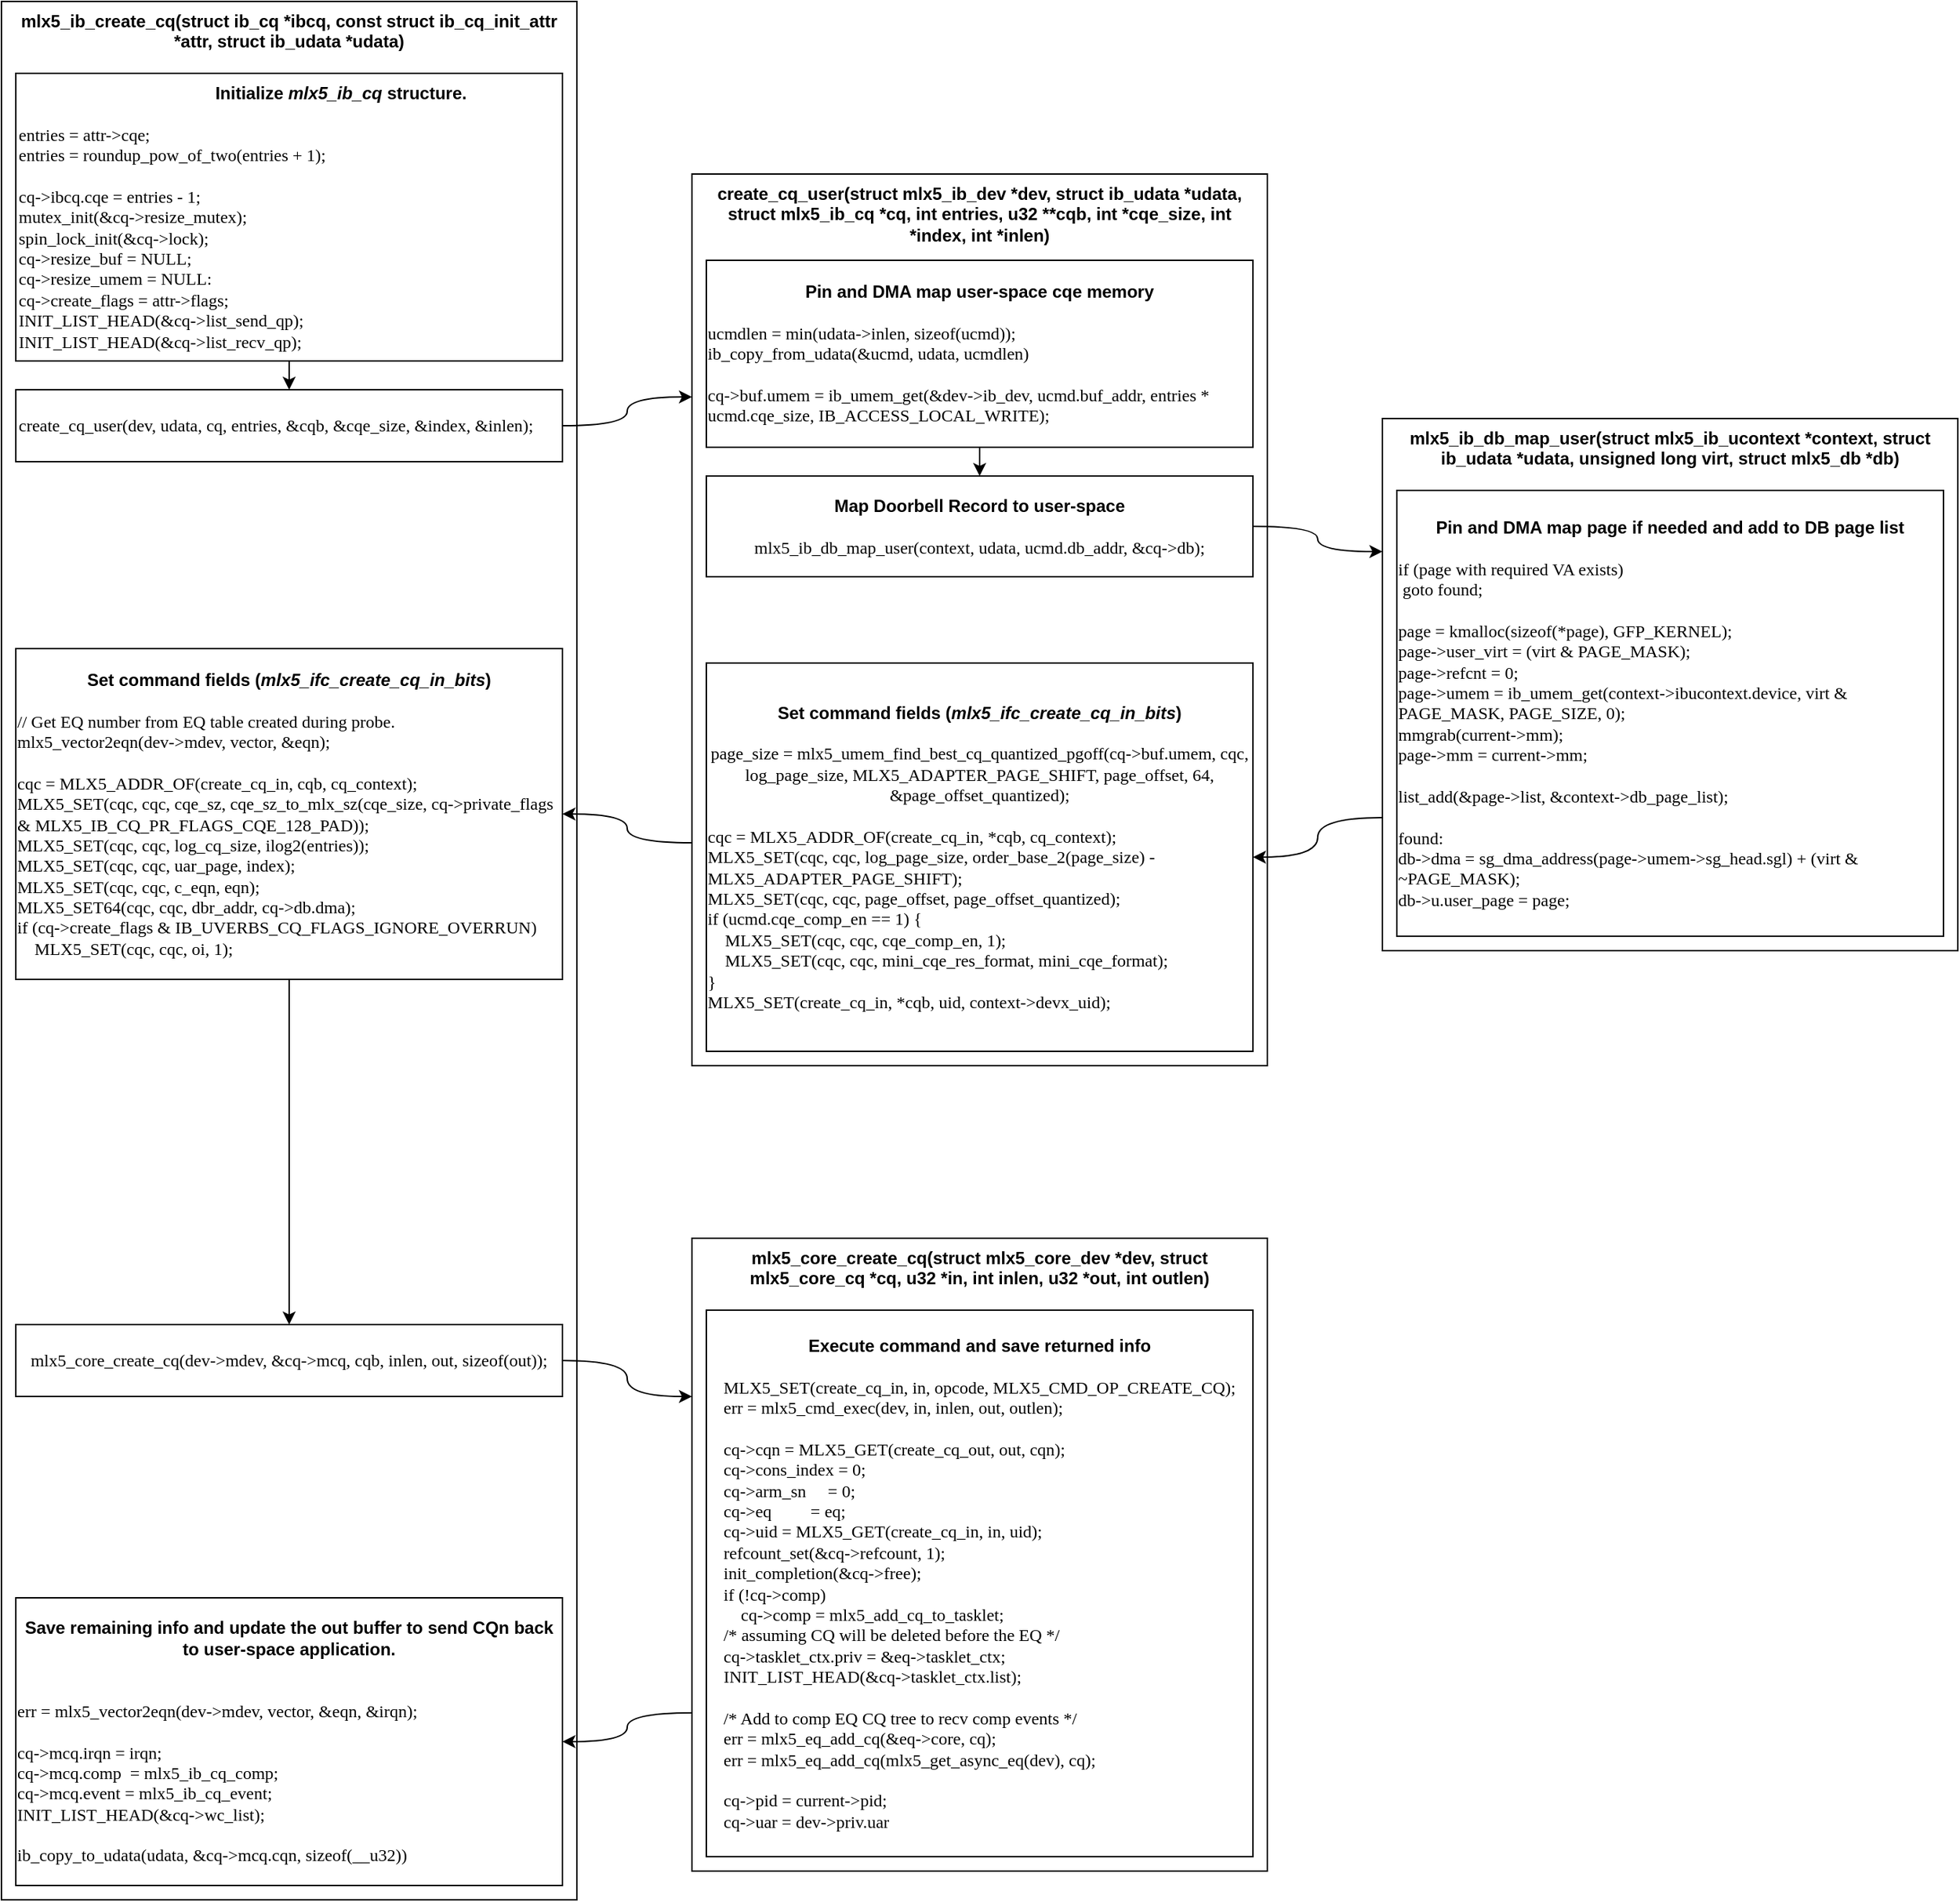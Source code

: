 <mxfile version="17.1.3" type="github">
  <diagram name="CREATE_CQ" id="74e2e168-ea6b-b213-b513-2b3c1d86103e">
    <mxGraphModel dx="868" dy="508" grid="1" gridSize="10" guides="1" tooltips="1" connect="1" arrows="1" fold="1" page="1" pageScale="1" pageWidth="1654" pageHeight="1169" background="none" math="0" shadow="0">
      <root>
        <mxCell id="0" />
        <mxCell id="1" parent="0" />
        <mxCell id="ehqzlcscsCSHqdPRzGeW-19" value="&lt;div&gt;&lt;b&gt;mlx5_ib_create_cq(struct ib_cq *ibcq, const struct ib_cq_init_attr *attr, struct ib_udata *udata)&lt;/b&gt;&lt;/div&gt;" style="rounded=0;whiteSpace=wrap;html=1;verticalAlign=top;" parent="1" vertex="1">
          <mxGeometry x="120" y="40" width="400" height="1320" as="geometry" />
        </mxCell>
        <mxCell id="ehqzlcscsCSHqdPRzGeW-46" style="edgeStyle=orthogonalEdgeStyle;curved=1;rounded=0;orthogonalLoop=1;jettySize=auto;html=1;exitX=0;exitY=0.75;exitDx=0;exitDy=0;entryX=1;entryY=0.5;entryDx=0;entryDy=0;fontFamily=Consolas;fontSource=https%3A%2F%2Ffonts.googleapis.com%2Fcss%3Ffamily%3DConsolas;" parent="1" source="ehqzlcscsCSHqdPRzGeW-20" target="ehqzlcscsCSHqdPRzGeW-45" edge="1">
          <mxGeometry relative="1" as="geometry" />
        </mxCell>
        <mxCell id="ehqzlcscsCSHqdPRzGeW-20" value="&lt;div&gt;&lt;b&gt;create_cq_user(struct mlx5_ib_dev *dev, struct ib_udata *udata, &lt;/b&gt;&lt;/div&gt;&lt;div align=&quot;center&quot;&gt;&lt;b&gt;struct mlx5_ib_cq *cq, int entries, u32 **cqb, int *cqe_size, int &lt;/b&gt;&lt;br&gt;&lt;/div&gt;&lt;b&gt;*index, int *inlen)&lt;/b&gt;" style="rounded=0;whiteSpace=wrap;html=1;verticalAlign=top;" parent="1" vertex="1">
          <mxGeometry x="600" y="160" width="400" height="620" as="geometry" />
        </mxCell>
        <mxCell id="ehqzlcscsCSHqdPRzGeW-43" style="edgeStyle=orthogonalEdgeStyle;curved=1;rounded=0;orthogonalLoop=1;jettySize=auto;html=1;exitX=0;exitY=0.75;exitDx=0;exitDy=0;entryX=1;entryY=0.5;entryDx=0;entryDy=0;fontFamily=Consolas;fontSource=https%3A%2F%2Ffonts.googleapis.com%2Fcss%3Ffamily%3DConsolas;" parent="1" source="ehqzlcscsCSHqdPRzGeW-32" target="ehqzlcscsCSHqdPRzGeW-36" edge="1">
          <mxGeometry relative="1" as="geometry" />
        </mxCell>
        <mxCell id="ehqzlcscsCSHqdPRzGeW-32" value="&lt;b&gt;mlx5_ib_db_map_user(struct mlx5_ib_ucontext *context, struct ib_udata *udata, unsigned long virt, struct mlx5_db *db)&lt;/b&gt;" style="rounded=0;whiteSpace=wrap;html=1;verticalAlign=top;" parent="1" vertex="1">
          <mxGeometry x="1080" y="330" width="400" height="370" as="geometry" />
        </mxCell>
        <mxCell id="ehqzlcscsCSHqdPRzGeW-44" style="edgeStyle=orthogonalEdgeStyle;curved=1;rounded=0;orthogonalLoop=1;jettySize=auto;html=1;exitX=1;exitY=0.5;exitDx=0;exitDy=0;entryX=0;entryY=0.25;entryDx=0;entryDy=0;fontFamily=Consolas;fontSource=https%3A%2F%2Ffonts.googleapis.com%2Fcss%3Ffamily%3DConsolas;" parent="1" source="ehqzlcscsCSHqdPRzGeW-21" target="ehqzlcscsCSHqdPRzGeW-20" edge="1">
          <mxGeometry relative="1" as="geometry" />
        </mxCell>
        <mxCell id="ehqzlcscsCSHqdPRzGeW-21" value="&lt;div align=&quot;left&quot;&gt;&lt;font data-font-src=&quot;https://fonts.googleapis.com/css?family=Consolas&quot; face=&quot;Consolas&quot;&gt;create_cq_user(dev, udata, cq, entries, &amp;amp;cqb, &amp;amp;cqe_size, &amp;amp;index, &amp;amp;inlen);&lt;/font&gt;&lt;/div&gt;" style="rounded=0;whiteSpace=wrap;html=1;align=left;" parent="1" vertex="1">
          <mxGeometry x="130" y="310" width="380" height="50" as="geometry" />
        </mxCell>
        <mxCell id="ehqzlcscsCSHqdPRzGeW-29" style="edgeStyle=orthogonalEdgeStyle;curved=1;rounded=0;orthogonalLoop=1;jettySize=auto;html=1;exitX=0.5;exitY=1;exitDx=0;exitDy=0;entryX=0.5;entryY=0;entryDx=0;entryDy=0;fontFamily=Consolas;fontSource=https%3A%2F%2Ffonts.googleapis.com%2Fcss%3Ffamily%3DConsolas;" parent="1" source="ehqzlcscsCSHqdPRzGeW-24" target="ehqzlcscsCSHqdPRzGeW-28" edge="1">
          <mxGeometry relative="1" as="geometry" />
        </mxCell>
        <mxCell id="ehqzlcscsCSHqdPRzGeW-24" value="&lt;div&gt;&lt;b&gt;Pin and DMA map user-space cqe memory&lt;/b&gt;&lt;/div&gt;&lt;div&gt;&lt;br&gt;&lt;/div&gt;&lt;div align=&quot;left&quot;&gt;&lt;font data-font-src=&quot;https://fonts.googleapis.com/css?family=Consolas&quot; face=&quot;Consolas&quot;&gt;ucmdlen = min(udata-&amp;gt;inlen, sizeof(ucmd));&lt;/font&gt;&lt;/div&gt;&lt;div align=&quot;left&quot;&gt;&lt;font data-font-src=&quot;https://fonts.googleapis.com/css?family=Consolas&quot; face=&quot;Consolas&quot;&gt;ib_copy_from_udata(&amp;amp;ucmd, udata, ucmdlen)&lt;/font&gt;&lt;/div&gt;&lt;div align=&quot;left&quot;&gt;&lt;font data-font-src=&quot;https://fonts.googleapis.com/css?family=Consolas&quot; face=&quot;Consolas&quot;&gt;&lt;br&gt;&lt;/font&gt;&lt;/div&gt;&lt;div align=&quot;left&quot;&gt;&lt;font data-font-src=&quot;https://fonts.googleapis.com/css?family=Consolas&quot; face=&quot;Consolas&quot;&gt;cq-&amp;gt;buf.umem = ib_umem_get(&amp;amp;dev-&amp;gt;ib_dev, ucmd.buf_addr, entries * ucmd.cqe_size, IB_ACCESS_LOCAL_WRITE);&lt;/font&gt;&lt;br&gt;&lt;/div&gt;" style="rounded=0;whiteSpace=wrap;html=1;" parent="1" vertex="1">
          <mxGeometry x="610" y="220" width="380" height="130" as="geometry" />
        </mxCell>
        <mxCell id="ehqzlcscsCSHqdPRzGeW-58" style="edgeStyle=orthogonalEdgeStyle;curved=1;rounded=0;orthogonalLoop=1;jettySize=auto;html=1;exitX=1;exitY=0.5;exitDx=0;exitDy=0;entryX=0;entryY=0.25;entryDx=0;entryDy=0;fontFamily=Consolas;fontSource=https%3A%2F%2Ffonts.googleapis.com%2Fcss%3Ffamily%3DConsolas;" parent="1" source="ehqzlcscsCSHqdPRzGeW-28" target="ehqzlcscsCSHqdPRzGeW-32" edge="1">
          <mxGeometry relative="1" as="geometry" />
        </mxCell>
        <mxCell id="ehqzlcscsCSHqdPRzGeW-28" value="&lt;div&gt;&lt;b&gt;Map Doorbell Record to user-space&lt;/b&gt;&lt;/div&gt;&lt;div&gt;&lt;br&gt;&lt;/div&gt;&lt;div align=&quot;left&quot;&gt;&lt;font data-font-src=&quot;https://fonts.googleapis.com/css?family=Consolas&quot; face=&quot;Consolas&quot;&gt;mlx5_ib_db_map_user(context, udata, ucmd.db_addr, &amp;amp;cq-&amp;gt;db);&lt;/font&gt;&lt;br&gt;&lt;/div&gt;" style="rounded=0;whiteSpace=wrap;html=1;" parent="1" vertex="1">
          <mxGeometry x="610" y="370" width="380" height="70" as="geometry" />
        </mxCell>
        <mxCell id="ehqzlcscsCSHqdPRzGeW-33" value="&lt;div&gt;&lt;b&gt;Pin and DMA map page if needed and add to DB page list&lt;/b&gt;&lt;br&gt;&lt;/div&gt;&lt;div&gt;&lt;br&gt;&lt;/div&gt;&lt;div align=&quot;left&quot;&gt;&lt;font face=&quot;Consolas&quot;&gt;if (page with required VA exists)&lt;/font&gt;&lt;/div&gt;&lt;div align=&quot;left&quot;&gt;&lt;font face=&quot;Consolas&quot;&gt;&lt;span style=&quot;white-space: pre&quot;&gt; &lt;/span&gt;goto found;&lt;/font&gt;&lt;br&gt;&lt;/div&gt;&lt;div align=&quot;left&quot;&gt;&lt;font data-font-src=&quot;https://fonts.googleapis.com/css?family=Consolas&quot; face=&quot;Consolas&quot;&gt;&lt;br&gt;&lt;/font&gt;&lt;/div&gt;&lt;div align=&quot;left&quot;&gt;&lt;font data-font-src=&quot;https://fonts.googleapis.com/css?family=Consolas&quot; face=&quot;Consolas&quot;&gt;page = kmalloc(sizeof(*page), GFP_KERNEL);&lt;br&gt;page-&amp;gt;user_virt = (virt &amp;amp; PAGE_MASK);&lt;br&gt;page-&amp;gt;refcnt = 0;&lt;br&gt;page-&amp;gt;umem = ib_umem_get(context-&amp;gt;ibucontext.device, virt &amp;amp; PAGE_MASK, PAGE_SIZE, 0);&lt;br&gt;mmgrab(current-&amp;gt;mm);&lt;br&gt;page-&amp;gt;mm = current-&amp;gt;mm;&lt;/font&gt;&lt;/div&gt;&lt;div align=&quot;left&quot;&gt;&lt;br&gt;&lt;/div&gt;&lt;div align=&quot;left&quot;&gt;&lt;font data-font-src=&quot;https://fonts.googleapis.com/css?family=Consolas&quot; face=&quot;Consolas&quot;&gt;list_add(&amp;amp;page-&amp;gt;list, &amp;amp;context-&amp;gt;db_page_list);&lt;/font&gt;&lt;/div&gt;&lt;div align=&quot;left&quot;&gt;&lt;font data-font-src=&quot;https://fonts.googleapis.com/css?family=Consolas&quot; face=&quot;Consolas&quot;&gt;&lt;br&gt;&lt;/font&gt;&lt;/div&gt;&lt;div align=&quot;left&quot;&gt;&lt;font data-font-src=&quot;https://fonts.googleapis.com/css?family=Consolas&quot; face=&quot;Consolas&quot;&gt;found:&lt;br&gt;&lt;/font&gt;&lt;/div&gt;&lt;div align=&quot;left&quot;&gt;&lt;font data-font-src=&quot;https://fonts.googleapis.com/css?family=Consolas&quot; face=&quot;Consolas&quot;&gt;db-&amp;gt;dma = sg_dma_address(page-&amp;gt;umem-&amp;gt;sg_head.sgl) + (virt &amp;amp; ~PAGE_MASK);&lt;br&gt;db-&amp;gt;u.user_page = page;&lt;/font&gt;&lt;br&gt;&lt;/div&gt;" style="rounded=0;whiteSpace=wrap;html=1;" parent="1" vertex="1">
          <mxGeometry x="1090" y="380" width="380" height="310" as="geometry" />
        </mxCell>
        <mxCell id="ehqzlcscsCSHqdPRzGeW-36" value="&lt;div&gt;&lt;b&gt;&lt;font face=&quot;Helvetica&quot;&gt;Set command fields (&lt;i&gt;mlx5_ifc_create_cq_in_bits&lt;/i&gt;)&lt;br&gt;&lt;/font&gt;&lt;/b&gt;&lt;/div&gt;&lt;div&gt;&lt;font face=&quot;Helvetica&quot;&gt;&lt;br&gt;&lt;/font&gt;&lt;/div&gt;&lt;div&gt;&lt;font face=&quot;Helvetica&quot;&gt;&lt;font data-font-src=&quot;https://fonts.googleapis.com/css?family=Consolas&quot; face=&quot;Consolas&quot;&gt;page_size = mlx5_umem_find_best_cq_quantized_pgoff(cq-&amp;gt;buf.umem, cqc, log_page_size, MLX5_ADAPTER_PAGE_SHIFT, page_offset, 64, &amp;amp;page_offset_quantized);&lt;/font&gt;&lt;br&gt;&lt;/font&gt;&lt;/div&gt;&lt;div&gt;&lt;font face=&quot;Helvetica&quot;&gt;&lt;br&gt;&lt;/font&gt;&lt;/div&gt;&lt;div align=&quot;left&quot;&gt;cqc = MLX5_ADDR_OF(create_cq_in, *cqb, cq_context);&lt;br&gt;MLX5_SET(cqc, cqc, log_page_size, order_base_2(page_size) - MLX5_ADAPTER_PAGE_SHIFT);&lt;br&gt;MLX5_SET(cqc, cqc, page_offset, page_offset_quantized);&lt;br&gt;if (ucmd.cqe_comp_en == 1) {&lt;br&gt;&amp;nbsp;&amp;nbsp; &amp;nbsp;MLX5_SET(cqc, cqc, cqe_comp_en, 1);&lt;br&gt;&amp;nbsp;&amp;nbsp; &amp;nbsp;MLX5_SET(cqc, cqc, mini_cqe_res_format, mini_cqe_format);&lt;br&gt;}&lt;br&gt;MLX5_SET(create_cq_in, *cqb, uid, context-&amp;gt;devx_uid);&lt;br&gt;&lt;/div&gt;" style="rounded=0;whiteSpace=wrap;html=1;fontFamily=Consolas;fontSource=https%3A%2F%2Ffonts.googleapis.com%2Fcss%3Ffamily%3DConsolas;" parent="1" vertex="1">
          <mxGeometry x="610" y="500" width="380" height="270" as="geometry" />
        </mxCell>
        <mxCell id="ehqzlcscsCSHqdPRzGeW-41" style="edgeStyle=orthogonalEdgeStyle;curved=1;rounded=0;orthogonalLoop=1;jettySize=auto;html=1;exitX=0.5;exitY=1;exitDx=0;exitDy=0;entryX=0.5;entryY=0;entryDx=0;entryDy=0;fontFamily=Consolas;fontSource=https%3A%2F%2Ffonts.googleapis.com%2Fcss%3Ffamily%3DConsolas;" parent="1" source="ehqzlcscsCSHqdPRzGeW-39" target="ehqzlcscsCSHqdPRzGeW-21" edge="1">
          <mxGeometry relative="1" as="geometry" />
        </mxCell>
        <mxCell id="ehqzlcscsCSHqdPRzGeW-39" value="&lt;div align=&quot;center&quot;&gt;&amp;nbsp;&amp;nbsp;&amp;nbsp;&amp;nbsp;&amp;nbsp;&amp;nbsp;&amp;nbsp;&amp;nbsp;&amp;nbsp;&amp;nbsp;&amp;nbsp;&amp;nbsp;&amp;nbsp;&amp;nbsp;&amp;nbsp;&amp;nbsp;&amp;nbsp;&amp;nbsp;&amp;nbsp;&amp;nbsp;&amp;nbsp;&amp;nbsp;&amp;nbsp;&amp;nbsp;&amp;nbsp;&amp;nbsp; &amp;nbsp; &amp;nbsp; &amp;nbsp; &amp;nbsp; &amp;nbsp; &amp;nbsp; &amp;nbsp; &lt;b&gt;Initialize &lt;i&gt;mlx5_ib_cq&lt;/i&gt; structure.&lt;/b&gt;&lt;/div&gt;&lt;div&gt;&lt;br&gt;&lt;/div&gt;&lt;div&gt;&lt;font data-font-src=&quot;https://fonts.googleapis.com/css?family=Consolas&quot; face=&quot;Consolas&quot;&gt;entries = attr-&amp;gt;cqe;&lt;br&gt;entries = roundup_pow_of_two(entries + 1);&lt;/font&gt;&lt;br&gt;&lt;/div&gt;&lt;div&gt;&lt;br&gt;&lt;/div&gt;&lt;div&gt;&lt;div align=&quot;left&quot;&gt;&lt;font data-font-src=&quot;https://fonts.googleapis.com/css?family=Consolas&quot; face=&quot;Consolas&quot;&gt;cq-&amp;gt;ibcq.cqe = entries - 1;&lt;/font&gt;&lt;/div&gt;&lt;div align=&quot;left&quot;&gt;&lt;font data-font-src=&quot;https://fonts.googleapis.com/css?family=Consolas&quot; face=&quot;Consolas&quot;&gt;mutex_init(&amp;amp;cq-&amp;gt;resize_mutex);&lt;/font&gt;&lt;/div&gt;&lt;div align=&quot;left&quot;&gt;&lt;font data-font-src=&quot;https://fonts.googleapis.com/css?family=Consolas&quot; face=&quot;Consolas&quot;&gt;spin_lock_init(&amp;amp;cq-&amp;gt;lock);&lt;/font&gt;&lt;/div&gt;&lt;div align=&quot;left&quot;&gt;&lt;font data-font-src=&quot;https://fonts.googleapis.com/css?family=Consolas&quot; face=&quot;Consolas&quot;&gt;cq-&amp;gt;resize_buf = NULL;&lt;/font&gt;&lt;/div&gt;&lt;div align=&quot;left&quot;&gt;&lt;font data-font-src=&quot;https://fonts.googleapis.com/css?family=Consolas&quot; face=&quot;Consolas&quot;&gt;cq-&amp;gt;resize_umem = NULL:&lt;/font&gt;&lt;/div&gt;&lt;font data-font-src=&quot;https://fonts.googleapis.com/css?family=Consolas&quot; face=&quot;Consolas&quot;&gt;cq-&amp;gt;create_flags = attr-&amp;gt;flags;&lt;br&gt;INIT_LIST_HEAD(&amp;amp;cq-&amp;gt;list_send_qp);&lt;br&gt;INIT_LIST_HEAD(&amp;amp;cq-&amp;gt;list_recv_qp);&lt;/font&gt;&lt;/div&gt;" style="rounded=0;whiteSpace=wrap;html=1;align=left;" parent="1" vertex="1">
          <mxGeometry x="130" y="90" width="380" height="200" as="geometry" />
        </mxCell>
        <mxCell id="ehqzlcscsCSHqdPRzGeW-48" value="" style="edgeStyle=orthogonalEdgeStyle;curved=1;rounded=0;orthogonalLoop=1;jettySize=auto;html=1;fontFamily=Consolas;fontSource=https%3A%2F%2Ffonts.googleapis.com%2Fcss%3Ffamily%3DConsolas;" parent="1" source="ehqzlcscsCSHqdPRzGeW-45" target="ehqzlcscsCSHqdPRzGeW-47" edge="1">
          <mxGeometry relative="1" as="geometry" />
        </mxCell>
        <mxCell id="ehqzlcscsCSHqdPRzGeW-45" value="&lt;div&gt;&lt;b&gt;&lt;font face=&quot;Helvetica&quot;&gt;Set command fields (&lt;i&gt;mlx5_ifc_create_cq_in_bits&lt;/i&gt;)&lt;/font&gt;&lt;/b&gt;&lt;/div&gt;&lt;div&gt;&lt;font face=&quot;Helvetica&quot;&gt;&lt;br&gt;&lt;/font&gt;&lt;/div&gt;&lt;div align=&quot;left&quot;&gt;// Get EQ number from EQ table created during probe.&lt;br&gt;&lt;/div&gt;&lt;div align=&quot;left&quot;&gt;mlx5_vector2eqn(dev-&amp;gt;mdev, vector, &amp;amp;eqn);&lt;br&gt;&lt;/div&gt;&lt;div align=&quot;left&quot;&gt;&lt;br&gt;&lt;/div&gt;&lt;div align=&quot;left&quot;&gt;cqc = MLX5_ADDR_OF(create_cq_in, cqb, cq_context);&lt;br&gt;MLX5_SET(cqc, cqc, cqe_sz, cqe_sz_to_mlx_sz(cqe_size, cq-&amp;gt;private_flags &amp;amp; MLX5_IB_CQ_PR_FLAGS_CQE_128_PAD));&lt;br&gt;MLX5_SET(cqc, cqc, log_cq_size, ilog2(entries));&lt;br&gt;MLX5_SET(cqc, cqc, uar_page, index);&lt;br&gt;MLX5_SET(cqc, cqc, c_eqn, eqn);&lt;br&gt;MLX5_SET64(cqc, cqc, dbr_addr, cq-&amp;gt;db.dma);&lt;br&gt;if (cq-&amp;gt;create_flags &amp;amp; IB_UVERBS_CQ_FLAGS_IGNORE_OVERRUN)&lt;br&gt;&amp;nbsp;&amp;nbsp; &amp;nbsp;MLX5_SET(cqc, cqc, oi, 1);&lt;br&gt;&lt;/div&gt;" style="rounded=0;whiteSpace=wrap;html=1;fontFamily=Consolas;fontSource=https%3A%2F%2Ffonts.googleapis.com%2Fcss%3Ffamily%3DConsolas;" parent="1" vertex="1">
          <mxGeometry x="130" y="490" width="380" height="230" as="geometry" />
        </mxCell>
        <mxCell id="ehqzlcscsCSHqdPRzGeW-52" style="edgeStyle=orthogonalEdgeStyle;curved=1;rounded=0;orthogonalLoop=1;jettySize=auto;html=1;exitX=1;exitY=0.5;exitDx=0;exitDy=0;entryX=0;entryY=0.25;entryDx=0;entryDy=0;fontFamily=Consolas;fontSource=https%3A%2F%2Ffonts.googleapis.com%2Fcss%3Ffamily%3DConsolas;" parent="1" source="ehqzlcscsCSHqdPRzGeW-47" target="ehqzlcscsCSHqdPRzGeW-49" edge="1">
          <mxGeometry relative="1" as="geometry" />
        </mxCell>
        <mxCell id="ehqzlcscsCSHqdPRzGeW-47" value="&lt;div align=&quot;left&quot;&gt;mlx5_core_create_cq(dev-&amp;gt;mdev, &amp;amp;cq-&amp;gt;mcq, cqb, inlen, out, sizeof(out));&lt;br&gt;&lt;/div&gt;" style="rounded=0;whiteSpace=wrap;html=1;fontFamily=Consolas;fontSource=https%3A%2F%2Ffonts.googleapis.com%2Fcss%3Ffamily%3DConsolas;" parent="1" vertex="1">
          <mxGeometry x="130" y="960" width="380" height="50" as="geometry" />
        </mxCell>
        <mxCell id="ehqzlcscsCSHqdPRzGeW-54" style="edgeStyle=orthogonalEdgeStyle;curved=1;rounded=0;orthogonalLoop=1;jettySize=auto;html=1;exitX=0;exitY=0.75;exitDx=0;exitDy=0;entryX=1;entryY=0.5;entryDx=0;entryDy=0;fontFamily=Consolas;fontSource=https%3A%2F%2Ffonts.googleapis.com%2Fcss%3Ffamily%3DConsolas;" parent="1" source="ehqzlcscsCSHqdPRzGeW-49" target="ehqzlcscsCSHqdPRzGeW-53" edge="1">
          <mxGeometry relative="1" as="geometry" />
        </mxCell>
        <mxCell id="ehqzlcscsCSHqdPRzGeW-49" value="&lt;b&gt;mlx5_core_create_cq(struct mlx5_core_dev *dev, struct mlx5_core_cq *cq, u32 *in, int inlen, u32 *out, int outlen)&lt;/b&gt;" style="rounded=0;whiteSpace=wrap;html=1;verticalAlign=top;" parent="1" vertex="1">
          <mxGeometry x="600" y="900" width="400" height="440" as="geometry" />
        </mxCell>
        <mxCell id="ehqzlcscsCSHqdPRzGeW-50" value="&lt;div&gt;&lt;font face=&quot;Helvetica&quot;&gt;&lt;b&gt;Execute command and save returned info&lt;br&gt;&lt;/b&gt;&lt;/font&gt;&lt;/div&gt;&lt;div&gt;&lt;font face=&quot;Helvetica&quot;&gt;&lt;b&gt;&lt;br&gt;&lt;/b&gt;&lt;/font&gt;&lt;/div&gt;&lt;div align=&quot;left&quot;&gt;&lt;font face=&quot;Helvetica&quot;&gt;&lt;font data-font-src=&quot;https://fonts.googleapis.com/css?family=Consolas&quot; face=&quot;Consolas&quot;&gt;MLX5_SET(create_cq_in, in, opcode, MLX5_CMD_OP_CREATE_CQ);&lt;br&gt;err = mlx5_cmd_exec(dev, in, inlen, out, outlen);&lt;br&gt;&lt;br&gt;cq-&amp;gt;cqn = MLX5_GET(create_cq_out, out, cqn);&lt;br&gt;cq-&amp;gt;cons_index = 0;&lt;br&gt;cq-&amp;gt;arm_sn&amp;nbsp;&amp;nbsp;&amp;nbsp;&amp;nbsp; = 0;&lt;br&gt;cq-&amp;gt;eq&amp;nbsp;&amp;nbsp;&amp;nbsp;&amp;nbsp;&amp;nbsp;&amp;nbsp;&amp;nbsp;&amp;nbsp; = eq;&lt;br&gt;cq-&amp;gt;uid = MLX5_GET(create_cq_in, in, uid);&lt;br&gt;refcount_set(&amp;amp;cq-&amp;gt;refcount, 1);&lt;br&gt;init_completion(&amp;amp;cq-&amp;gt;free);&lt;br&gt;if (!cq-&amp;gt;comp)&lt;br&gt;&amp;nbsp;&amp;nbsp; &amp;nbsp;cq-&amp;gt;comp = mlx5_add_cq_to_tasklet;&lt;br&gt;/* assuming CQ will be deleted before the EQ */&lt;br&gt;cq-&amp;gt;tasklet_ctx.priv = &amp;amp;eq-&amp;gt;tasklet_ctx;&lt;br&gt;INIT_LIST_HEAD(&amp;amp;cq-&amp;gt;tasklet_ctx.list);&lt;br&gt;&lt;br&gt;/* Add to comp EQ CQ tree to recv comp events */&lt;br&gt;err = mlx5_eq_add_cq(&amp;amp;eq-&amp;gt;core, cq);&lt;br&gt;err = mlx5_eq_add_cq(mlx5_get_async_eq(dev), cq);&lt;br&gt;&lt;br&gt;cq-&amp;gt;pid = current-&amp;gt;pid;&lt;br&gt;cq-&amp;gt;uar = dev-&amp;gt;priv.uar&lt;/font&gt;&lt;b&gt;&lt;br&gt;&lt;/b&gt;&lt;/font&gt;&lt;/div&gt;" style="rounded=0;whiteSpace=wrap;html=1;fontFamily=Consolas;fontSource=https%3A%2F%2Ffonts.googleapis.com%2Fcss%3Ffamily%3DConsolas;" parent="1" vertex="1">
          <mxGeometry x="610" y="950" width="380" height="380" as="geometry" />
        </mxCell>
        <mxCell id="ehqzlcscsCSHqdPRzGeW-53" value="&lt;div&gt;&lt;font face=&quot;Helvetica&quot;&gt;&lt;b&gt;Save remaining info and update the out buffer to send CQn back to user-space application.&lt;/b&gt;&lt;/font&gt;&lt;/div&gt;&lt;div&gt;&lt;font face=&quot;Helvetica&quot;&gt;&lt;b&gt;&lt;br&gt;&lt;/b&gt;&lt;/font&gt;&lt;/div&gt;&lt;div&gt;&lt;font face=&quot;Helvetica&quot;&gt;&lt;b&gt;&lt;br&gt;&lt;/b&gt;&lt;/font&gt;&lt;/div&gt;&lt;div align=&quot;left&quot;&gt;&lt;font face=&quot;Helvetica&quot;&gt;&lt;font data-font-src=&quot;https://fonts.googleapis.com/css?family=Consolas&quot; face=&quot;Consolas&quot;&gt;err = mlx5_vector2eqn(dev-&amp;gt;mdev, vector, &amp;amp;eqn, &amp;amp;irqn);&lt;br&gt;&lt;br&gt;cq-&amp;gt;mcq.irqn = irqn;&lt;br&gt;cq-&amp;gt;mcq.comp&amp;nbsp; = mlx5_ib_cq_comp;&lt;br&gt;cq-&amp;gt;mcq.event = mlx5_ib_cq_event;&lt;br&gt;INIT_LIST_HEAD(&amp;amp;cq-&amp;gt;wc_list);&lt;br&gt;&lt;br&gt;ib_copy_to_udata(udata, &amp;amp;cq-&amp;gt;mcq.cqn, sizeof(__u32))&lt;/font&gt;&lt;br&gt;&lt;/font&gt;&lt;/div&gt; " style="rounded=0;whiteSpace=wrap;html=1;fontFamily=Consolas;fontSource=https%3A%2F%2Ffonts.googleapis.com%2Fcss%3Ffamily%3DConsolas;" parent="1" vertex="1">
          <mxGeometry x="130" y="1150" width="380" height="200" as="geometry" />
        </mxCell>
      </root>
    </mxGraphModel>
  </diagram>
</mxfile>
